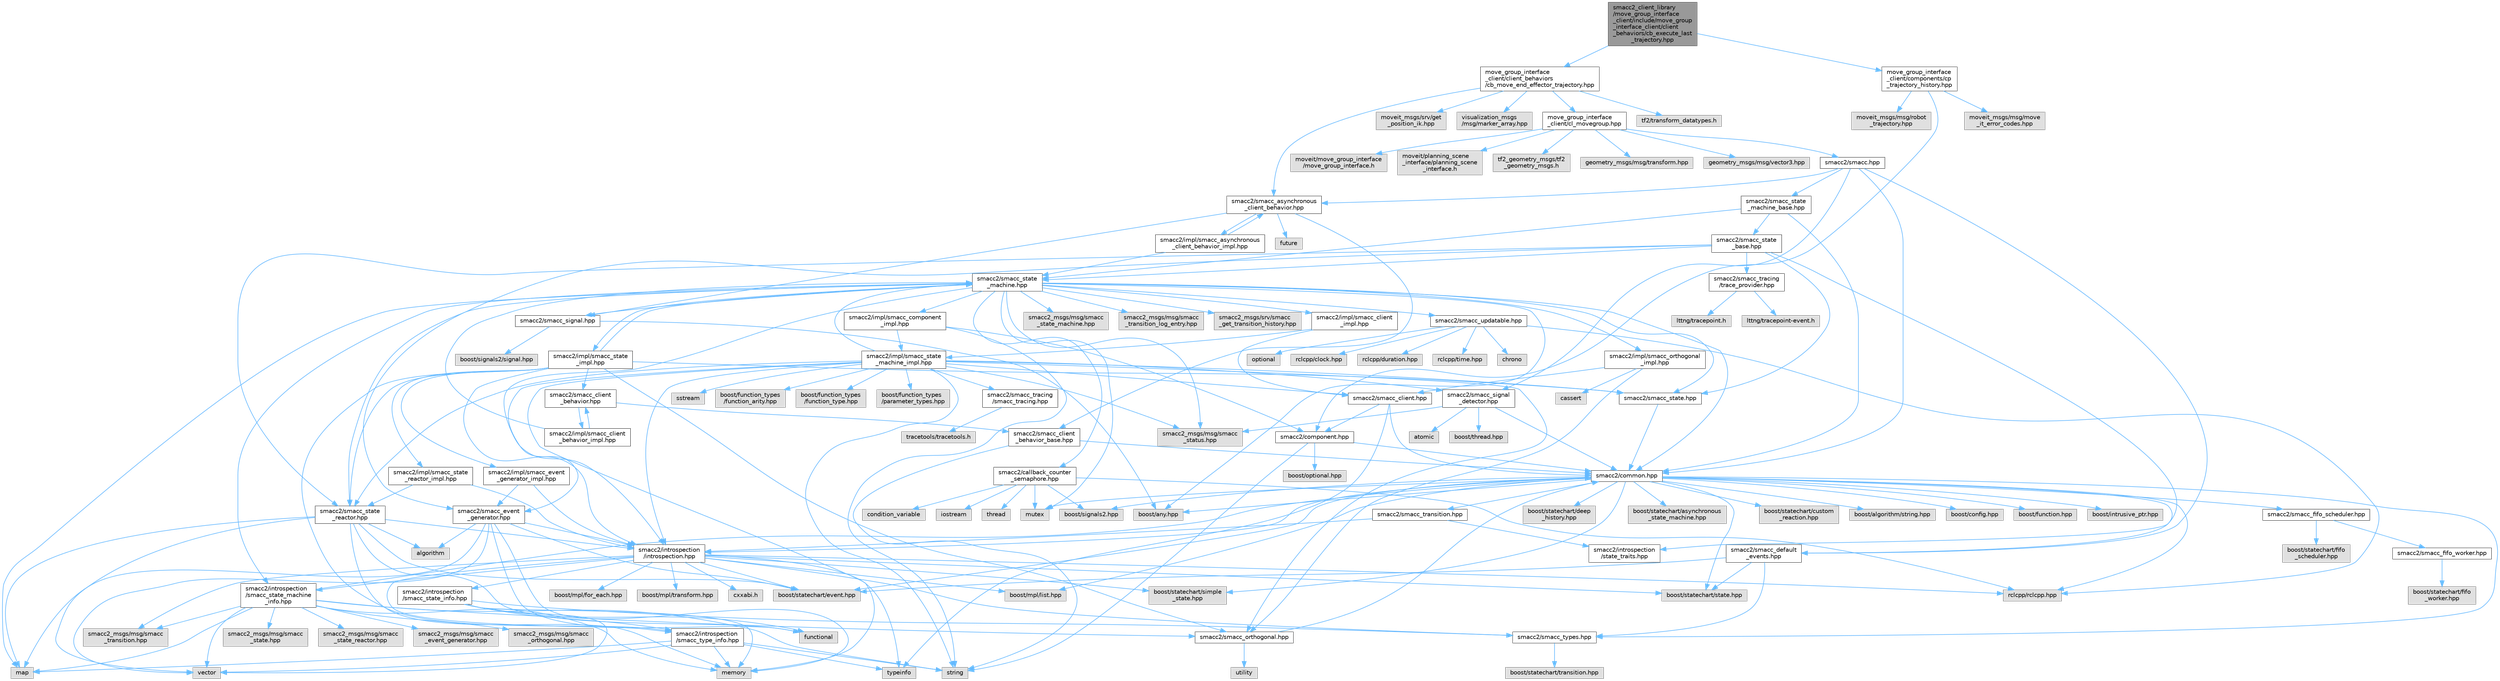 digraph "smacc2_client_library/move_group_interface_client/include/move_group_interface_client/client_behaviors/cb_execute_last_trajectory.hpp"
{
 // LATEX_PDF_SIZE
  bgcolor="transparent";
  edge [fontname=Helvetica,fontsize=10,labelfontname=Helvetica,labelfontsize=10];
  node [fontname=Helvetica,fontsize=10,shape=box,height=0.2,width=0.4];
  Node1 [label="smacc2_client_library\l/move_group_interface\l_client/include/move_group\l_interface_client/client\l_behaviors/cb_execute_last\l_trajectory.hpp",height=0.2,width=0.4,color="gray40", fillcolor="grey60", style="filled", fontcolor="black",tooltip=" "];
  Node1 -> Node2 [color="steelblue1",style="solid"];
  Node2 [label="move_group_interface\l_client/client_behaviors\l/cb_move_end_effector_trajectory.hpp",height=0.2,width=0.4,color="grey40", fillcolor="white", style="filled",URL="$cb__move__end__effector__trajectory_8hpp.html",tooltip=" "];
  Node2 -> Node3 [color="steelblue1",style="solid"];
  Node3 [label="tf2/transform_datatypes.h",height=0.2,width=0.4,color="grey60", fillcolor="#E0E0E0", style="filled",tooltip=" "];
  Node2 -> Node4 [color="steelblue1",style="solid"];
  Node4 [label="move_group_interface\l_client/cl_movegroup.hpp",height=0.2,width=0.4,color="grey40", fillcolor="white", style="filled",URL="$cl__movegroup_8hpp.html",tooltip=" "];
  Node4 -> Node5 [color="steelblue1",style="solid"];
  Node5 [label="smacc2/smacc.hpp",height=0.2,width=0.4,color="grey40", fillcolor="white", style="filled",URL="$smacc_8hpp.html",tooltip=" "];
  Node5 -> Node6 [color="steelblue1",style="solid"];
  Node6 [label="smacc2/common.hpp",height=0.2,width=0.4,color="grey40", fillcolor="white", style="filled",URL="$include_2smacc2_2common_8hpp.html",tooltip=" "];
  Node6 -> Node7 [color="steelblue1",style="solid"];
  Node7 [label="boost/statechart/asynchronous\l_state_machine.hpp",height=0.2,width=0.4,color="grey60", fillcolor="#E0E0E0", style="filled",tooltip=" "];
  Node6 -> Node8 [color="steelblue1",style="solid"];
  Node8 [label="boost/statechart/custom\l_reaction.hpp",height=0.2,width=0.4,color="grey60", fillcolor="#E0E0E0", style="filled",tooltip=" "];
  Node6 -> Node9 [color="steelblue1",style="solid"];
  Node9 [label="boost/statechart/deep\l_history.hpp",height=0.2,width=0.4,color="grey60", fillcolor="#E0E0E0", style="filled",tooltip=" "];
  Node6 -> Node10 [color="steelblue1",style="solid"];
  Node10 [label="boost/statechart/event.hpp",height=0.2,width=0.4,color="grey60", fillcolor="#E0E0E0", style="filled",tooltip=" "];
  Node6 -> Node11 [color="steelblue1",style="solid"];
  Node11 [label="boost/statechart/simple\l_state.hpp",height=0.2,width=0.4,color="grey60", fillcolor="#E0E0E0", style="filled",tooltip=" "];
  Node6 -> Node12 [color="steelblue1",style="solid"];
  Node12 [label="boost/statechart/state.hpp",height=0.2,width=0.4,color="grey60", fillcolor="#E0E0E0", style="filled",tooltip=" "];
  Node6 -> Node13 [color="steelblue1",style="solid"];
  Node13 [label="boost/algorithm/string.hpp",height=0.2,width=0.4,color="grey60", fillcolor="#E0E0E0", style="filled",tooltip=" "];
  Node6 -> Node14 [color="steelblue1",style="solid"];
  Node14 [label="boost/any.hpp",height=0.2,width=0.4,color="grey60", fillcolor="#E0E0E0", style="filled",tooltip=" "];
  Node6 -> Node15 [color="steelblue1",style="solid"];
  Node15 [label="boost/config.hpp",height=0.2,width=0.4,color="grey60", fillcolor="#E0E0E0", style="filled",tooltip=" "];
  Node6 -> Node16 [color="steelblue1",style="solid"];
  Node16 [label="boost/function.hpp",height=0.2,width=0.4,color="grey60", fillcolor="#E0E0E0", style="filled",tooltip=" "];
  Node6 -> Node17 [color="steelblue1",style="solid"];
  Node17 [label="boost/intrusive_ptr.hpp",height=0.2,width=0.4,color="grey60", fillcolor="#E0E0E0", style="filled",tooltip=" "];
  Node6 -> Node18 [color="steelblue1",style="solid"];
  Node18 [label="boost/mpl/list.hpp",height=0.2,width=0.4,color="grey60", fillcolor="#E0E0E0", style="filled",tooltip=" "];
  Node6 -> Node19 [color="steelblue1",style="solid"];
  Node19 [label="boost/signals2.hpp",height=0.2,width=0.4,color="grey60", fillcolor="#E0E0E0", style="filled",tooltip=" "];
  Node6 -> Node20 [color="steelblue1",style="solid"];
  Node20 [label="mutex",height=0.2,width=0.4,color="grey60", fillcolor="#E0E0E0", style="filled",tooltip=" "];
  Node6 -> Node21 [color="steelblue1",style="solid"];
  Node21 [label="rclcpp/rclcpp.hpp",height=0.2,width=0.4,color="grey60", fillcolor="#E0E0E0", style="filled",tooltip=" "];
  Node6 -> Node22 [color="steelblue1",style="solid"];
  Node22 [label="smacc2/introspection\l/introspection.hpp",height=0.2,width=0.4,color="grey40", fillcolor="white", style="filled",URL="$introspection_8hpp.html",tooltip=" "];
  Node22 -> Node10 [color="steelblue1",style="solid"];
  Node22 -> Node11 [color="steelblue1",style="solid"];
  Node22 -> Node12 [color="steelblue1",style="solid"];
  Node22 -> Node23 [color="steelblue1",style="solid"];
  Node23 [label="boost/mpl/for_each.hpp",height=0.2,width=0.4,color="grey60", fillcolor="#E0E0E0", style="filled",tooltip=" "];
  Node22 -> Node18 [color="steelblue1",style="solid"];
  Node22 -> Node24 [color="steelblue1",style="solid"];
  Node24 [label="boost/mpl/transform.hpp",height=0.2,width=0.4,color="grey60", fillcolor="#E0E0E0", style="filled",tooltip=" "];
  Node22 -> Node21 [color="steelblue1",style="solid"];
  Node22 -> Node25 [color="steelblue1",style="solid"];
  Node25 [label="typeinfo",height=0.2,width=0.4,color="grey60", fillcolor="#E0E0E0", style="filled",tooltip=" "];
  Node22 -> Node26 [color="steelblue1",style="solid"];
  Node26 [label="smacc2/introspection\l/smacc_state_info.hpp",height=0.2,width=0.4,color="grey40", fillcolor="white", style="filled",URL="$smacc__state__info_8hpp.html",tooltip=" "];
  Node26 -> Node27 [color="steelblue1",style="solid"];
  Node27 [label="functional",height=0.2,width=0.4,color="grey60", fillcolor="#E0E0E0", style="filled",tooltip=" "];
  Node26 -> Node28 [color="steelblue1",style="solid"];
  Node28 [label="memory",height=0.2,width=0.4,color="grey60", fillcolor="#E0E0E0", style="filled",tooltip=" "];
  Node26 -> Node29 [color="steelblue1",style="solid"];
  Node29 [label="smacc2/introspection\l/smacc_type_info.hpp",height=0.2,width=0.4,color="grey40", fillcolor="white", style="filled",URL="$smacc__type__info_8hpp.html",tooltip=" "];
  Node29 -> Node30 [color="steelblue1",style="solid"];
  Node30 [label="map",height=0.2,width=0.4,color="grey60", fillcolor="#E0E0E0", style="filled",tooltip=" "];
  Node29 -> Node28 [color="steelblue1",style="solid"];
  Node29 -> Node31 [color="steelblue1",style="solid"];
  Node31 [label="string",height=0.2,width=0.4,color="grey60", fillcolor="#E0E0E0", style="filled",tooltip=" "];
  Node29 -> Node25 [color="steelblue1",style="solid"];
  Node29 -> Node32 [color="steelblue1",style="solid"];
  Node32 [label="vector",height=0.2,width=0.4,color="grey60", fillcolor="#E0E0E0", style="filled",tooltip=" "];
  Node26 -> Node33 [color="steelblue1",style="solid"];
  Node33 [label="smacc2/smacc_types.hpp",height=0.2,width=0.4,color="grey40", fillcolor="white", style="filled",URL="$smacc__types_8hpp.html",tooltip=" "];
  Node33 -> Node34 [color="steelblue1",style="solid"];
  Node34 [label="boost/statechart/transition.hpp",height=0.2,width=0.4,color="grey60", fillcolor="#E0E0E0", style="filled",tooltip=" "];
  Node26 -> Node32 [color="steelblue1",style="solid"];
  Node22 -> Node29 [color="steelblue1",style="solid"];
  Node22 -> Node33 [color="steelblue1",style="solid"];
  Node22 -> Node35 [color="steelblue1",style="solid"];
  Node35 [label="cxxabi.h",height=0.2,width=0.4,color="grey60", fillcolor="#E0E0E0", style="filled",tooltip=" "];
  Node22 -> Node36 [color="steelblue1",style="solid"];
  Node36 [label="smacc2_msgs/msg/smacc\l_transition.hpp",height=0.2,width=0.4,color="grey60", fillcolor="#E0E0E0", style="filled",tooltip=" "];
  Node22 -> Node37 [color="steelblue1",style="solid"];
  Node37 [label="smacc2/introspection\l/smacc_state_machine\l_info.hpp",height=0.2,width=0.4,color="grey40", fillcolor="white", style="filled",URL="$smacc__state__machine__info_8hpp.html",tooltip=" "];
  Node37 -> Node30 [color="steelblue1",style="solid"];
  Node37 -> Node28 [color="steelblue1",style="solid"];
  Node37 -> Node31 [color="steelblue1",style="solid"];
  Node37 -> Node32 [color="steelblue1",style="solid"];
  Node37 -> Node6 [color="steelblue1",style="solid"];
  Node37 -> Node38 [color="steelblue1",style="solid"];
  Node38 [label="smacc2/smacc_orthogonal.hpp",height=0.2,width=0.4,color="grey40", fillcolor="white", style="filled",URL="$smacc__orthogonal_8hpp.html",tooltip=" "];
  Node38 -> Node6 [color="steelblue1",style="solid"];
  Node38 -> Node39 [color="steelblue1",style="solid"];
  Node39 [label="utility",height=0.2,width=0.4,color="grey60", fillcolor="#E0E0E0", style="filled",tooltip=" "];
  Node37 -> Node40 [color="steelblue1",style="solid"];
  Node40 [label="smacc2_msgs/msg/smacc\l_event_generator.hpp",height=0.2,width=0.4,color="grey60", fillcolor="#E0E0E0", style="filled",tooltip=" "];
  Node37 -> Node41 [color="steelblue1",style="solid"];
  Node41 [label="smacc2_msgs/msg/smacc\l_orthogonal.hpp",height=0.2,width=0.4,color="grey60", fillcolor="#E0E0E0", style="filled",tooltip=" "];
  Node37 -> Node42 [color="steelblue1",style="solid"];
  Node42 [label="smacc2_msgs/msg/smacc\l_state.hpp",height=0.2,width=0.4,color="grey60", fillcolor="#E0E0E0", style="filled",tooltip=" "];
  Node37 -> Node43 [color="steelblue1",style="solid"];
  Node43 [label="smacc2_msgs/msg/smacc\l_state_reactor.hpp",height=0.2,width=0.4,color="grey60", fillcolor="#E0E0E0", style="filled",tooltip=" "];
  Node37 -> Node36 [color="steelblue1",style="solid"];
  Node6 -> Node44 [color="steelblue1",style="solid"];
  Node44 [label="smacc2/smacc_fifo_scheduler.hpp",height=0.2,width=0.4,color="grey40", fillcolor="white", style="filled",URL="$smacc__fifo__scheduler_8hpp.html",tooltip=" "];
  Node44 -> Node45 [color="steelblue1",style="solid"];
  Node45 [label="boost/statechart/fifo\l_scheduler.hpp",height=0.2,width=0.4,color="grey60", fillcolor="#E0E0E0", style="filled",tooltip=" "];
  Node44 -> Node46 [color="steelblue1",style="solid"];
  Node46 [label="smacc2/smacc_fifo_worker.hpp",height=0.2,width=0.4,color="grey40", fillcolor="white", style="filled",URL="$smacc__fifo__worker_8hpp.html",tooltip=" "];
  Node46 -> Node47 [color="steelblue1",style="solid"];
  Node47 [label="boost/statechart/fifo\l_worker.hpp",height=0.2,width=0.4,color="grey60", fillcolor="#E0E0E0", style="filled",tooltip=" "];
  Node6 -> Node33 [color="steelblue1",style="solid"];
  Node6 -> Node48 [color="steelblue1",style="solid"];
  Node48 [label="smacc2/smacc_default\l_events.hpp",height=0.2,width=0.4,color="grey40", fillcolor="white", style="filled",URL="$smacc__default__events_8hpp.html",tooltip=" "];
  Node48 -> Node33 [color="steelblue1",style="solid"];
  Node48 -> Node10 [color="steelblue1",style="solid"];
  Node48 -> Node12 [color="steelblue1",style="solid"];
  Node6 -> Node49 [color="steelblue1",style="solid"];
  Node49 [label="smacc2/smacc_transition.hpp",height=0.2,width=0.4,color="grey40", fillcolor="white", style="filled",URL="$smacc__transition_8hpp.html",tooltip=" "];
  Node49 -> Node22 [color="steelblue1",style="solid"];
  Node49 -> Node50 [color="steelblue1",style="solid"];
  Node50 [label="smacc2/introspection\l/state_traits.hpp",height=0.2,width=0.4,color="grey40", fillcolor="white", style="filled",URL="$state__traits_8hpp.html",tooltip=" "];
  Node5 -> Node51 [color="steelblue1",style="solid"];
  Node51 [label="smacc2/smacc_asynchronous\l_client_behavior.hpp",height=0.2,width=0.4,color="grey40", fillcolor="white", style="filled",URL="$smacc__asynchronous__client__behavior_8hpp.html",tooltip=" "];
  Node51 -> Node52 [color="steelblue1",style="solid"];
  Node52 [label="future",height=0.2,width=0.4,color="grey60", fillcolor="#E0E0E0", style="filled",tooltip=" "];
  Node51 -> Node53 [color="steelblue1",style="solid"];
  Node53 [label="smacc2/smacc_client\l_behavior_base.hpp",height=0.2,width=0.4,color="grey40", fillcolor="white", style="filled",URL="$smacc__client__behavior__base_8hpp.html",tooltip=" "];
  Node53 -> Node31 [color="steelblue1",style="solid"];
  Node53 -> Node6 [color="steelblue1",style="solid"];
  Node51 -> Node54 [color="steelblue1",style="solid"];
  Node54 [label="smacc2/smacc_signal.hpp",height=0.2,width=0.4,color="grey40", fillcolor="white", style="filled",URL="$smacc__signal_8hpp.html",tooltip=" "];
  Node54 -> Node14 [color="steelblue1",style="solid"];
  Node54 -> Node55 [color="steelblue1",style="solid"];
  Node55 [label="boost/signals2/signal.hpp",height=0.2,width=0.4,color="grey60", fillcolor="#E0E0E0", style="filled",tooltip=" "];
  Node51 -> Node56 [color="steelblue1",style="solid"];
  Node56 [label="smacc2/impl/smacc_asynchronous\l_client_behavior_impl.hpp",height=0.2,width=0.4,color="grey40", fillcolor="white", style="filled",URL="$smacc__asynchronous__client__behavior__impl_8hpp.html",tooltip=" "];
  Node56 -> Node51 [color="steelblue1",style="solid"];
  Node56 -> Node57 [color="steelblue1",style="solid"];
  Node57 [label="smacc2/smacc_state\l_machine.hpp",height=0.2,width=0.4,color="grey40", fillcolor="white", style="filled",URL="$smacc__state__machine_8hpp.html",tooltip=" "];
  Node57 -> Node14 [color="steelblue1",style="solid"];
  Node57 -> Node30 [color="steelblue1",style="solid"];
  Node57 -> Node20 [color="steelblue1",style="solid"];
  Node57 -> Node6 [color="steelblue1",style="solid"];
  Node57 -> Node22 [color="steelblue1",style="solid"];
  Node57 -> Node37 [color="steelblue1",style="solid"];
  Node57 -> Node54 [color="steelblue1",style="solid"];
  Node57 -> Node58 [color="steelblue1",style="solid"];
  Node58 [label="smacc2/smacc_updatable.hpp",height=0.2,width=0.4,color="grey40", fillcolor="white", style="filled",URL="$smacc__updatable_8hpp.html",tooltip=" "];
  Node58 -> Node59 [color="steelblue1",style="solid"];
  Node59 [label="chrono",height=0.2,width=0.4,color="grey60", fillcolor="#E0E0E0", style="filled",tooltip=" "];
  Node58 -> Node60 [color="steelblue1",style="solid"];
  Node60 [label="optional",height=0.2,width=0.4,color="grey60", fillcolor="#E0E0E0", style="filled",tooltip=" "];
  Node58 -> Node61 [color="steelblue1",style="solid"];
  Node61 [label="rclcpp/clock.hpp",height=0.2,width=0.4,color="grey60", fillcolor="#E0E0E0", style="filled",tooltip=" "];
  Node58 -> Node62 [color="steelblue1",style="solid"];
  Node62 [label="rclcpp/duration.hpp",height=0.2,width=0.4,color="grey60", fillcolor="#E0E0E0", style="filled",tooltip=" "];
  Node58 -> Node21 [color="steelblue1",style="solid"];
  Node58 -> Node63 [color="steelblue1",style="solid"];
  Node63 [label="rclcpp/time.hpp",height=0.2,width=0.4,color="grey60", fillcolor="#E0E0E0", style="filled",tooltip=" "];
  Node57 -> Node64 [color="steelblue1",style="solid"];
  Node64 [label="smacc2_msgs/msg/smacc\l_state_machine.hpp",height=0.2,width=0.4,color="grey60", fillcolor="#E0E0E0", style="filled",tooltip=" "];
  Node57 -> Node65 [color="steelblue1",style="solid"];
  Node65 [label="smacc2_msgs/msg/smacc\l_status.hpp",height=0.2,width=0.4,color="grey60", fillcolor="#E0E0E0", style="filled",tooltip=" "];
  Node57 -> Node66 [color="steelblue1",style="solid"];
  Node66 [label="smacc2_msgs/msg/smacc\l_transition_log_entry.hpp",height=0.2,width=0.4,color="grey60", fillcolor="#E0E0E0", style="filled",tooltip=" "];
  Node57 -> Node67 [color="steelblue1",style="solid"];
  Node67 [label="smacc2_msgs/srv/smacc\l_get_transition_history.hpp",height=0.2,width=0.4,color="grey60", fillcolor="#E0E0E0", style="filled",tooltip=" "];
  Node57 -> Node68 [color="steelblue1",style="solid"];
  Node68 [label="smacc2/callback_counter\l_semaphore.hpp",height=0.2,width=0.4,color="grey40", fillcolor="white", style="filled",URL="$callback__counter__semaphore_8hpp.html",tooltip=" "];
  Node68 -> Node19 [color="steelblue1",style="solid"];
  Node68 -> Node69 [color="steelblue1",style="solid"];
  Node69 [label="condition_variable",height=0.2,width=0.4,color="grey60", fillcolor="#E0E0E0", style="filled",tooltip=" "];
  Node68 -> Node70 [color="steelblue1",style="solid"];
  Node70 [label="iostream",height=0.2,width=0.4,color="grey60", fillcolor="#E0E0E0", style="filled",tooltip=" "];
  Node68 -> Node20 [color="steelblue1",style="solid"];
  Node68 -> Node21 [color="steelblue1",style="solid"];
  Node68 -> Node71 [color="steelblue1",style="solid"];
  Node71 [label="thread",height=0.2,width=0.4,color="grey60", fillcolor="#E0E0E0", style="filled",tooltip=" "];
  Node57 -> Node72 [color="steelblue1",style="solid"];
  Node72 [label="smacc2/smacc_state.hpp",height=0.2,width=0.4,color="grey40", fillcolor="white", style="filled",URL="$smacc__state_8hpp.html",tooltip=" "];
  Node72 -> Node6 [color="steelblue1",style="solid"];
  Node57 -> Node73 [color="steelblue1",style="solid"];
  Node73 [label="smacc2/smacc_state\l_reactor.hpp",height=0.2,width=0.4,color="grey40", fillcolor="white", style="filled",URL="$smacc__state__reactor_8hpp.html",tooltip=" "];
  Node73 -> Node74 [color="steelblue1",style="solid"];
  Node74 [label="algorithm",height=0.2,width=0.4,color="grey60", fillcolor="#E0E0E0", style="filled",tooltip=" "];
  Node73 -> Node10 [color="steelblue1",style="solid"];
  Node73 -> Node27 [color="steelblue1",style="solid"];
  Node73 -> Node30 [color="steelblue1",style="solid"];
  Node73 -> Node28 [color="steelblue1",style="solid"];
  Node73 -> Node22 [color="steelblue1",style="solid"];
  Node73 -> Node32 [color="steelblue1",style="solid"];
  Node57 -> Node75 [color="steelblue1",style="solid"];
  Node75 [label="smacc2/impl/smacc_client\l_impl.hpp",height=0.2,width=0.4,color="grey40", fillcolor="white", style="filled",URL="$smacc__client__impl_8hpp.html",tooltip=" "];
  Node75 -> Node76 [color="steelblue1",style="solid"];
  Node76 [label="smacc2/impl/smacc_state\l_machine_impl.hpp",height=0.2,width=0.4,color="grey40", fillcolor="white", style="filled",URL="$smacc__state__machine__impl_8hpp.html",tooltip=" "];
  Node76 -> Node28 [color="steelblue1",style="solid"];
  Node76 -> Node77 [color="steelblue1",style="solid"];
  Node77 [label="sstream",height=0.2,width=0.4,color="grey60", fillcolor="#E0E0E0", style="filled",tooltip=" "];
  Node76 -> Node31 [color="steelblue1",style="solid"];
  Node76 -> Node22 [color="steelblue1",style="solid"];
  Node76 -> Node78 [color="steelblue1",style="solid"];
  Node78 [label="smacc2/smacc_client.hpp",height=0.2,width=0.4,color="grey40", fillcolor="white", style="filled",URL="$smacc__client_8hpp.html",tooltip=" "];
  Node78 -> Node6 [color="steelblue1",style="solid"];
  Node78 -> Node79 [color="steelblue1",style="solid"];
  Node79 [label="smacc2/component.hpp",height=0.2,width=0.4,color="grey40", fillcolor="white", style="filled",URL="$component_8hpp.html",tooltip=" "];
  Node79 -> Node31 [color="steelblue1",style="solid"];
  Node79 -> Node80 [color="steelblue1",style="solid"];
  Node80 [label="boost/optional.hpp",height=0.2,width=0.4,color="grey60", fillcolor="#E0E0E0", style="filled",tooltip=" "];
  Node79 -> Node6 [color="steelblue1",style="solid"];
  Node78 -> Node25 [color="steelblue1",style="solid"];
  Node76 -> Node81 [color="steelblue1",style="solid"];
  Node81 [label="smacc2/smacc_event\l_generator.hpp",height=0.2,width=0.4,color="grey40", fillcolor="white", style="filled",URL="$smacc__event__generator_8hpp.html",tooltip=" "];
  Node81 -> Node74 [color="steelblue1",style="solid"];
  Node81 -> Node10 [color="steelblue1",style="solid"];
  Node81 -> Node27 [color="steelblue1",style="solid"];
  Node81 -> Node30 [color="steelblue1",style="solid"];
  Node81 -> Node28 [color="steelblue1",style="solid"];
  Node81 -> Node22 [color="steelblue1",style="solid"];
  Node81 -> Node32 [color="steelblue1",style="solid"];
  Node76 -> Node38 [color="steelblue1",style="solid"];
  Node76 -> Node82 [color="steelblue1",style="solid"];
  Node82 [label="smacc2/smacc_signal\l_detector.hpp",height=0.2,width=0.4,color="grey40", fillcolor="white", style="filled",URL="$smacc__signal__detector_8hpp.html",tooltip=" "];
  Node82 -> Node83 [color="steelblue1",style="solid"];
  Node83 [label="atomic",height=0.2,width=0.4,color="grey60", fillcolor="#E0E0E0", style="filled",tooltip=" "];
  Node82 -> Node84 [color="steelblue1",style="solid"];
  Node84 [label="boost/thread.hpp",height=0.2,width=0.4,color="grey60", fillcolor="#E0E0E0", style="filled",tooltip=" "];
  Node82 -> Node6 [color="steelblue1",style="solid"];
  Node82 -> Node65 [color="steelblue1",style="solid"];
  Node76 -> Node72 [color="steelblue1",style="solid"];
  Node76 -> Node57 [color="steelblue1",style="solid"];
  Node76 -> Node73 [color="steelblue1",style="solid"];
  Node76 -> Node85 [color="steelblue1",style="solid"];
  Node85 [label="boost/function_types\l/function_arity.hpp",height=0.2,width=0.4,color="grey60", fillcolor="#E0E0E0", style="filled",tooltip=" "];
  Node76 -> Node86 [color="steelblue1",style="solid"];
  Node86 [label="boost/function_types\l/function_type.hpp",height=0.2,width=0.4,color="grey60", fillcolor="#E0E0E0", style="filled",tooltip=" "];
  Node76 -> Node87 [color="steelblue1",style="solid"];
  Node87 [label="boost/function_types\l/parameter_types.hpp",height=0.2,width=0.4,color="grey60", fillcolor="#E0E0E0", style="filled",tooltip=" "];
  Node76 -> Node88 [color="steelblue1",style="solid"];
  Node88 [label="smacc2/smacc_tracing\l/smacc_tracing.hpp",height=0.2,width=0.4,color="grey40", fillcolor="white", style="filled",URL="$smacc__tracing_8hpp.html",tooltip=" "];
  Node88 -> Node89 [color="steelblue1",style="solid"];
  Node89 [label="tracetools/tracetools.h",height=0.2,width=0.4,color="grey60", fillcolor="#E0E0E0", style="filled",tooltip=" "];
  Node76 -> Node65 [color="steelblue1",style="solid"];
  Node75 -> Node78 [color="steelblue1",style="solid"];
  Node57 -> Node90 [color="steelblue1",style="solid"];
  Node90 [label="smacc2/impl/smacc_component\l_impl.hpp",height=0.2,width=0.4,color="grey40", fillcolor="white", style="filled",URL="$smacc__component__impl_8hpp.html",tooltip=" "];
  Node90 -> Node31 [color="steelblue1",style="solid"];
  Node90 -> Node79 [color="steelblue1",style="solid"];
  Node90 -> Node76 [color="steelblue1",style="solid"];
  Node57 -> Node91 [color="steelblue1",style="solid"];
  Node91 [label="smacc2/impl/smacc_orthogonal\l_impl.hpp",height=0.2,width=0.4,color="grey40", fillcolor="white", style="filled",URL="$smacc__orthogonal__impl_8hpp.html",tooltip=" "];
  Node91 -> Node92 [color="steelblue1",style="solid"];
  Node92 [label="cassert",height=0.2,width=0.4,color="grey60", fillcolor="#E0E0E0", style="filled",tooltip=" "];
  Node91 -> Node78 [color="steelblue1",style="solid"];
  Node91 -> Node38 [color="steelblue1",style="solid"];
  Node57 -> Node93 [color="steelblue1",style="solid"];
  Node93 [label="smacc2/impl/smacc_state\l_impl.hpp",height=0.2,width=0.4,color="grey40", fillcolor="white", style="filled",URL="$smacc__state__impl_8hpp.html",tooltip=" "];
  Node93 -> Node22 [color="steelblue1",style="solid"];
  Node93 -> Node94 [color="steelblue1",style="solid"];
  Node94 [label="smacc2/smacc_client\l_behavior.hpp",height=0.2,width=0.4,color="grey40", fillcolor="white", style="filled",URL="$smacc__client__behavior_8hpp.html",tooltip=" "];
  Node94 -> Node53 [color="steelblue1",style="solid"];
  Node94 -> Node95 [color="steelblue1",style="solid"];
  Node95 [label="smacc2/impl/smacc_client\l_behavior_impl.hpp",height=0.2,width=0.4,color="grey40", fillcolor="white", style="filled",URL="$smacc__client__behavior__impl_8hpp.html",tooltip=" "];
  Node95 -> Node94 [color="steelblue1",style="solid"];
  Node95 -> Node57 [color="steelblue1",style="solid"];
  Node93 -> Node38 [color="steelblue1",style="solid"];
  Node93 -> Node72 [color="steelblue1",style="solid"];
  Node93 -> Node73 [color="steelblue1",style="solid"];
  Node93 -> Node29 [color="steelblue1",style="solid"];
  Node93 -> Node57 [color="steelblue1",style="solid"];
  Node93 -> Node96 [color="steelblue1",style="solid"];
  Node96 [label="smacc2/impl/smacc_event\l_generator_impl.hpp",height=0.2,width=0.4,color="grey40", fillcolor="white", style="filled",URL="$smacc__event__generator__impl_8hpp.html",tooltip=" "];
  Node96 -> Node22 [color="steelblue1",style="solid"];
  Node96 -> Node81 [color="steelblue1",style="solid"];
  Node93 -> Node97 [color="steelblue1",style="solid"];
  Node97 [label="smacc2/impl/smacc_state\l_reactor_impl.hpp",height=0.2,width=0.4,color="grey40", fillcolor="white", style="filled",URL="$smacc__state__reactor__impl_8hpp.html",tooltip=" "];
  Node97 -> Node22 [color="steelblue1",style="solid"];
  Node97 -> Node73 [color="steelblue1",style="solid"];
  Node5 -> Node48 [color="steelblue1",style="solid"];
  Node5 -> Node82 [color="steelblue1",style="solid"];
  Node5 -> Node98 [color="steelblue1",style="solid"];
  Node98 [label="smacc2/smacc_state\l_machine_base.hpp",height=0.2,width=0.4,color="grey40", fillcolor="white", style="filled",URL="$smacc__state__machine__base_8hpp.html",tooltip=" "];
  Node98 -> Node6 [color="steelblue1",style="solid"];
  Node98 -> Node99 [color="steelblue1",style="solid"];
  Node99 [label="smacc2/smacc_state\l_base.hpp",height=0.2,width=0.4,color="grey40", fillcolor="white", style="filled",URL="$smacc__state__base_8hpp.html",tooltip=" "];
  Node99 -> Node50 [color="steelblue1",style="solid"];
  Node99 -> Node81 [color="steelblue1",style="solid"];
  Node99 -> Node72 [color="steelblue1",style="solid"];
  Node99 -> Node57 [color="steelblue1",style="solid"];
  Node99 -> Node73 [color="steelblue1",style="solid"];
  Node99 -> Node100 [color="steelblue1",style="solid"];
  Node100 [label="smacc2/smacc_tracing\l/trace_provider.hpp",height=0.2,width=0.4,color="grey40", fillcolor="white", style="filled",URL="$trace__provider_8hpp.html",tooltip=" "];
  Node100 -> Node101 [color="steelblue1",style="solid"];
  Node101 [label="lttng/tracepoint.h",height=0.2,width=0.4,color="grey60", fillcolor="#E0E0E0", style="filled",tooltip=" "];
  Node100 -> Node102 [color="steelblue1",style="solid"];
  Node102 [label="lttng/tracepoint-event.h",height=0.2,width=0.4,color="grey60", fillcolor="#E0E0E0", style="filled",tooltip=" "];
  Node98 -> Node57 [color="steelblue1",style="solid"];
  Node4 -> Node103 [color="steelblue1",style="solid"];
  Node103 [label="moveit/move_group_interface\l/move_group_interface.h",height=0.2,width=0.4,color="grey60", fillcolor="#E0E0E0", style="filled",tooltip=" "];
  Node4 -> Node104 [color="steelblue1",style="solid"];
  Node104 [label="moveit/planning_scene\l_interface/planning_scene\l_interface.h",height=0.2,width=0.4,color="grey60", fillcolor="#E0E0E0", style="filled",tooltip=" "];
  Node4 -> Node105 [color="steelblue1",style="solid"];
  Node105 [label="tf2_geometry_msgs/tf2\l_geometry_msgs.h",height=0.2,width=0.4,color="grey60", fillcolor="#E0E0E0", style="filled",tooltip=" "];
  Node4 -> Node106 [color="steelblue1",style="solid"];
  Node106 [label="geometry_msgs/msg/transform.hpp",height=0.2,width=0.4,color="grey60", fillcolor="#E0E0E0", style="filled",tooltip=" "];
  Node4 -> Node107 [color="steelblue1",style="solid"];
  Node107 [label="geometry_msgs/msg/vector3.hpp",height=0.2,width=0.4,color="grey60", fillcolor="#E0E0E0", style="filled",tooltip=" "];
  Node2 -> Node108 [color="steelblue1",style="solid"];
  Node108 [label="moveit_msgs/srv/get\l_position_ik.hpp",height=0.2,width=0.4,color="grey60", fillcolor="#E0E0E0", style="filled",tooltip=" "];
  Node2 -> Node51 [color="steelblue1",style="solid"];
  Node2 -> Node109 [color="steelblue1",style="solid"];
  Node109 [label="visualization_msgs\l/msg/marker_array.hpp",height=0.2,width=0.4,color="grey60", fillcolor="#E0E0E0", style="filled",tooltip=" "];
  Node1 -> Node110 [color="steelblue1",style="solid"];
  Node110 [label="move_group_interface\l_client/components/cp\l_trajectory_history.hpp",height=0.2,width=0.4,color="grey40", fillcolor="white", style="filled",URL="$cp__trajectory__history_8hpp.html",tooltip=" "];
  Node110 -> Node79 [color="steelblue1",style="solid"];
  Node110 -> Node111 [color="steelblue1",style="solid"];
  Node111 [label="moveit_msgs/msg/move\l_it_error_codes.hpp",height=0.2,width=0.4,color="grey60", fillcolor="#E0E0E0", style="filled",tooltip=" "];
  Node110 -> Node112 [color="steelblue1",style="solid"];
  Node112 [label="moveit_msgs/msg/robot\l_trajectory.hpp",height=0.2,width=0.4,color="grey60", fillcolor="#E0E0E0", style="filled",tooltip=" "];
}
